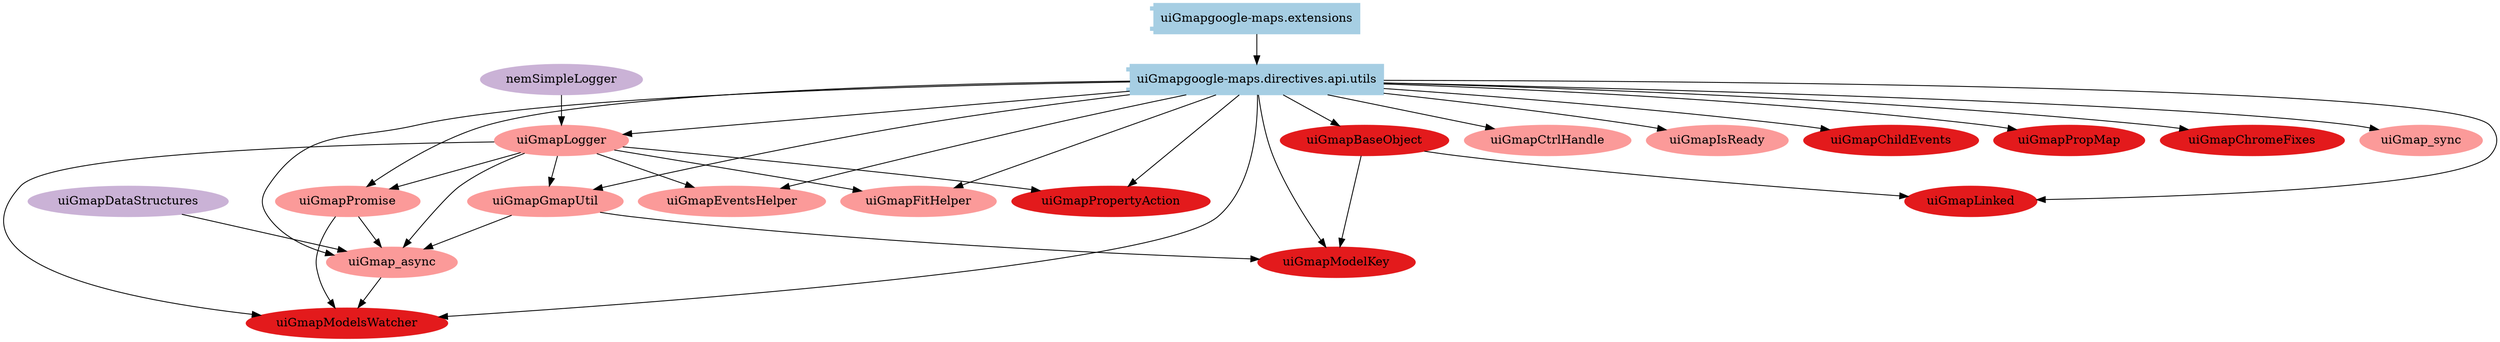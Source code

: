 digraph dependencies {
  node[shape="component",style="filled",colorscheme=paired12]


    node[shape="component"]
    "uiGmapgoogle-maps.directives.api.utils"[label="uiGmapgoogle-maps.directives.api.utils", color=1]

    
      "uiGmapgoogle-maps.extensions"[label="uiGmapgoogle-maps.extensions", color=1]
      "uiGmapgoogle-maps.extensions" -> "uiGmapgoogle-maps.directives.api.utils"
    


    node[shape="ellipse"]
    


    

    
      "uiGmap_sync"[label="uiGmap_sync", color=5]
      "uiGmapgoogle-maps.directives.api.utils" -> "uiGmap_sync"
    
      "uiGmap_async"[label="uiGmap_async", color=5]
      "uiGmapgoogle-maps.directives.api.utils" -> "uiGmap_async"
    
      "uiGmapCtrlHandle"[label="uiGmapCtrlHandle", color=5]
      "uiGmapgoogle-maps.directives.api.utils" -> "uiGmapCtrlHandle"
    
      "uiGmapEventsHelper"[label="uiGmapEventsHelper", color=5]
      "uiGmapgoogle-maps.directives.api.utils" -> "uiGmapEventsHelper"
    
      "uiGmapFitHelper"[label="uiGmapFitHelper", color=5]
      "uiGmapgoogle-maps.directives.api.utils" -> "uiGmapFitHelper"
    
      "uiGmapGmapUtil"[label="uiGmapGmapUtil", color=5]
      "uiGmapgoogle-maps.directives.api.utils" -> "uiGmapGmapUtil"
    
      "uiGmapIsReady"[label="uiGmapIsReady", color=5]
      "uiGmapgoogle-maps.directives.api.utils" -> "uiGmapIsReady"
    
      "uiGmapLogger"[label="uiGmapLogger", color=5]
      "uiGmapgoogle-maps.directives.api.utils" -> "uiGmapLogger"
    
      "uiGmapPromise"[label="uiGmapPromise", color=5]
      "uiGmapgoogle-maps.directives.api.utils" -> "uiGmapPromise"
    

    
      "uiGmapBaseObject"[label="uiGmapBaseObject", color=6]
      "uiGmapgoogle-maps.directives.api.utils" -> "uiGmapBaseObject"
    
      "uiGmapChildEvents"[label="uiGmapChildEvents", color=6]
      "uiGmapgoogle-maps.directives.api.utils" -> "uiGmapChildEvents"
    
      "uiGmapLinked"[label="uiGmapLinked", color=6]
      "uiGmapgoogle-maps.directives.api.utils" -> "uiGmapLinked"
    
      "uiGmapModelKey"[label="uiGmapModelKey", color=6]
      "uiGmapgoogle-maps.directives.api.utils" -> "uiGmapModelKey"
    
      "uiGmapModelsWatcher"[label="uiGmapModelsWatcher", color=6]
      "uiGmapgoogle-maps.directives.api.utils" -> "uiGmapModelsWatcher"
    
      "uiGmapPropMap"[label="uiGmapPropMap", color=6]
      "uiGmapgoogle-maps.directives.api.utils" -> "uiGmapPropMap"
    
      "uiGmapPropertyAction"[label="uiGmapPropertyAction", color=6]
      "uiGmapgoogle-maps.directives.api.utils" -> "uiGmapPropertyAction"
    
      "uiGmapChromeFixes"[label="uiGmapChromeFixes", color=6]
      "uiGmapgoogle-maps.directives.api.utils" -> "uiGmapChromeFixes"
    

    node[shape="cds"]
    

    









    node[shape="ellipse",style="filled", color=9]
    

    


    

    
      
    
      
        "uiGmapPromise"[label="uiGmapPromise"]
        "uiGmapPromise" -> "uiGmap_async"
      
        "uiGmapLogger"[label="uiGmapLogger"]
        "uiGmapLogger" -> "uiGmap_async"
      
        "uiGmapDataStructures"[label="uiGmapDataStructures"]
        "uiGmapDataStructures" -> "uiGmap_async"
      
        "uiGmapGmapUtil"[label="uiGmapGmapUtil"]
        "uiGmapGmapUtil" -> "uiGmap_async"
      
    
      
    
      
        "uiGmapLogger"[label="uiGmapLogger"]
        "uiGmapLogger" -> "uiGmapEventsHelper"
      
    
      
        "uiGmapLogger"[label="uiGmapLogger"]
        "uiGmapLogger" -> "uiGmapFitHelper"
      
    
      
        "uiGmapLogger"[label="uiGmapLogger"]
        "uiGmapLogger" -> "uiGmapGmapUtil"
      
    
      
    
      
        "nemSimpleLogger"[label="nemSimpleLogger"]
        "nemSimpleLogger" -> "uiGmapLogger"
      
    
      
        "uiGmapLogger"[label="uiGmapLogger"]
        "uiGmapLogger" -> "uiGmapPromise"
      
    

    
      
    
      
    
      
        "uiGmapBaseObject"[label="uiGmapBaseObject"]
        "uiGmapBaseObject" -> "uiGmapLinked"
      
    
      
        "uiGmapBaseObject"[label="uiGmapBaseObject"]
        "uiGmapBaseObject" -> "uiGmapModelKey"
      
        "uiGmapGmapUtil"[label="uiGmapGmapUtil"]
        "uiGmapGmapUtil" -> "uiGmapModelKey"
      
    
      
        "uiGmapLogger"[label="uiGmapLogger"]
        "uiGmapLogger" -> "uiGmapModelsWatcher"
      
        "uiGmap_async"[label="uiGmap_async"]
        "uiGmap_async" -> "uiGmapModelsWatcher"
      
        "uiGmapPromise"[label="uiGmapPromise"]
        "uiGmapPromise" -> "uiGmapModelsWatcher"
      
    
      
    
      
        "uiGmapLogger"[label="uiGmapLogger"]
        "uiGmapLogger" -> "uiGmapPropertyAction"
      
    
      
    

    


}
